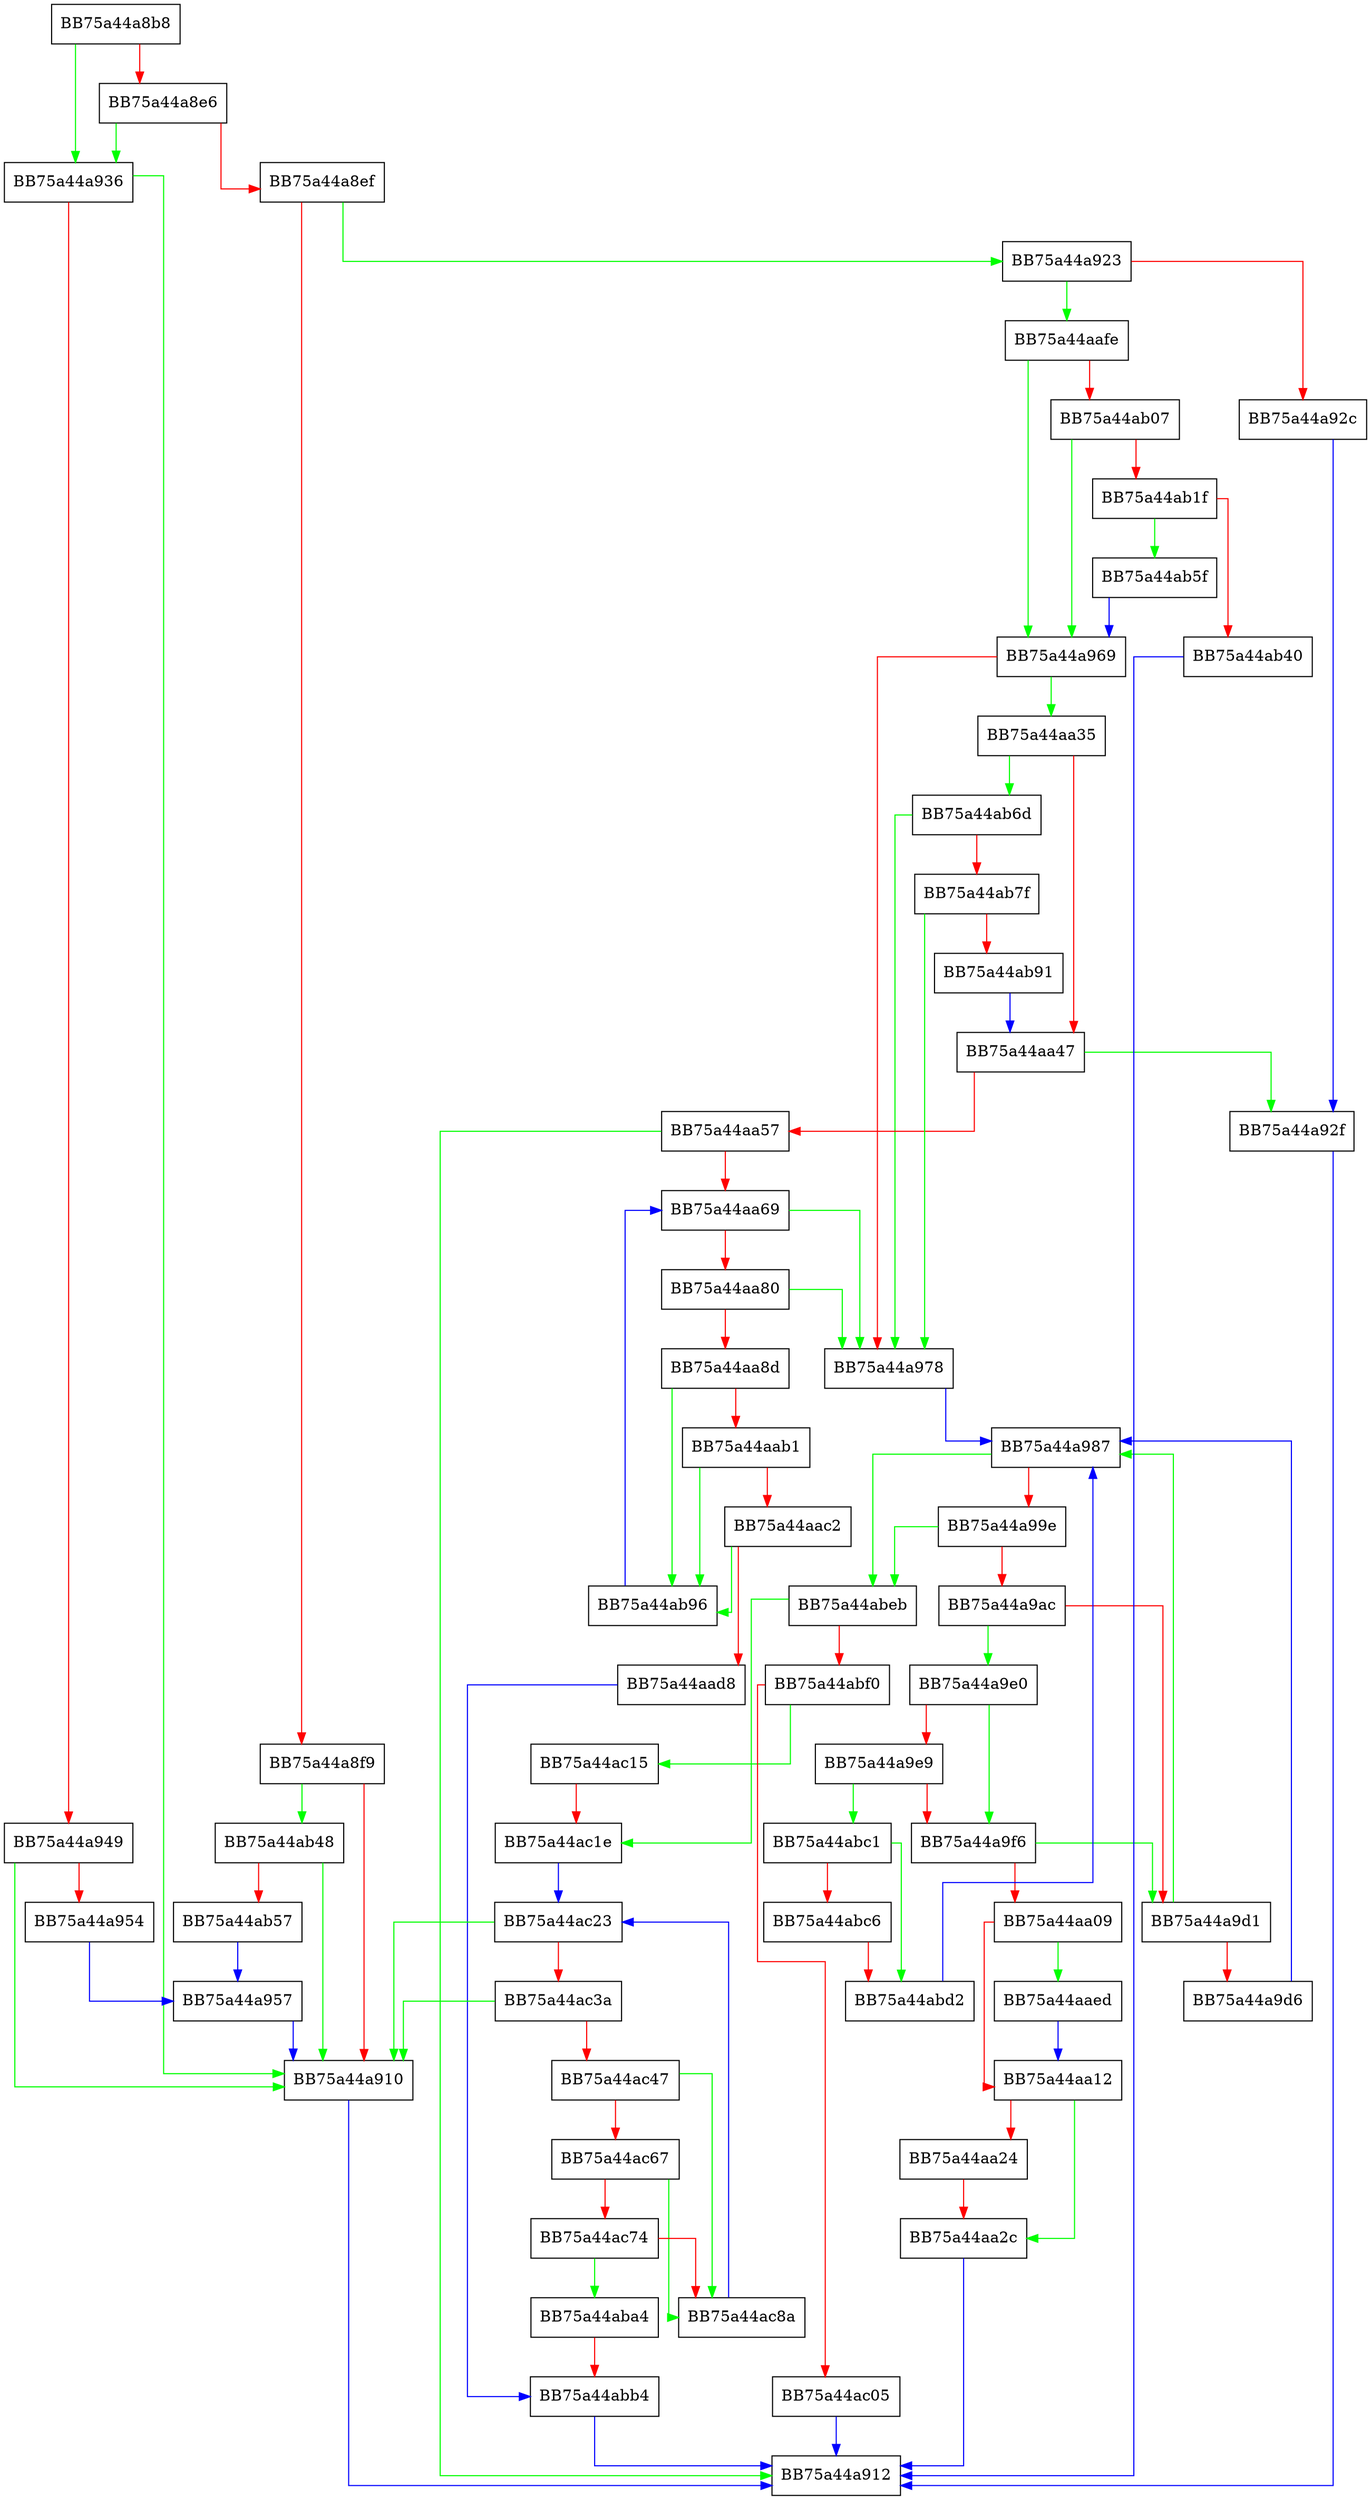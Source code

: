 digraph GetUserProfile {
  node [shape="box"];
  graph [splines=ortho];
  BB75a44a8b8 -> BB75a44a936 [color="green"];
  BB75a44a8b8 -> BB75a44a8e6 [color="red"];
  BB75a44a8e6 -> BB75a44a936 [color="green"];
  BB75a44a8e6 -> BB75a44a8ef [color="red"];
  BB75a44a8ef -> BB75a44a923 [color="green"];
  BB75a44a8ef -> BB75a44a8f9 [color="red"];
  BB75a44a8f9 -> BB75a44ab48 [color="green"];
  BB75a44a8f9 -> BB75a44a910 [color="red"];
  BB75a44a910 -> BB75a44a912 [color="blue"];
  BB75a44a923 -> BB75a44aafe [color="green"];
  BB75a44a923 -> BB75a44a92c [color="red"];
  BB75a44a92c -> BB75a44a92f [color="blue"];
  BB75a44a92f -> BB75a44a912 [color="blue"];
  BB75a44a936 -> BB75a44a910 [color="green"];
  BB75a44a936 -> BB75a44a949 [color="red"];
  BB75a44a949 -> BB75a44a910 [color="green"];
  BB75a44a949 -> BB75a44a954 [color="red"];
  BB75a44a954 -> BB75a44a957 [color="blue"];
  BB75a44a957 -> BB75a44a910 [color="blue"];
  BB75a44a969 -> BB75a44aa35 [color="green"];
  BB75a44a969 -> BB75a44a978 [color="red"];
  BB75a44a978 -> BB75a44a987 [color="blue"];
  BB75a44a987 -> BB75a44abeb [color="green"];
  BB75a44a987 -> BB75a44a99e [color="red"];
  BB75a44a99e -> BB75a44abeb [color="green"];
  BB75a44a99e -> BB75a44a9ac [color="red"];
  BB75a44a9ac -> BB75a44a9e0 [color="green"];
  BB75a44a9ac -> BB75a44a9d1 [color="red"];
  BB75a44a9d1 -> BB75a44a987 [color="green"];
  BB75a44a9d1 -> BB75a44a9d6 [color="red"];
  BB75a44a9d6 -> BB75a44a987 [color="blue"];
  BB75a44a9e0 -> BB75a44a9f6 [color="green"];
  BB75a44a9e0 -> BB75a44a9e9 [color="red"];
  BB75a44a9e9 -> BB75a44abc1 [color="green"];
  BB75a44a9e9 -> BB75a44a9f6 [color="red"];
  BB75a44a9f6 -> BB75a44a9d1 [color="green"];
  BB75a44a9f6 -> BB75a44aa09 [color="red"];
  BB75a44aa09 -> BB75a44aaed [color="green"];
  BB75a44aa09 -> BB75a44aa12 [color="red"];
  BB75a44aa12 -> BB75a44aa2c [color="green"];
  BB75a44aa12 -> BB75a44aa24 [color="red"];
  BB75a44aa24 -> BB75a44aa2c [color="red"];
  BB75a44aa2c -> BB75a44a912 [color="blue"];
  BB75a44aa35 -> BB75a44ab6d [color="green"];
  BB75a44aa35 -> BB75a44aa47 [color="red"];
  BB75a44aa47 -> BB75a44a92f [color="green"];
  BB75a44aa47 -> BB75a44aa57 [color="red"];
  BB75a44aa57 -> BB75a44a912 [color="green"];
  BB75a44aa57 -> BB75a44aa69 [color="red"];
  BB75a44aa69 -> BB75a44a978 [color="green"];
  BB75a44aa69 -> BB75a44aa80 [color="red"];
  BB75a44aa80 -> BB75a44a978 [color="green"];
  BB75a44aa80 -> BB75a44aa8d [color="red"];
  BB75a44aa8d -> BB75a44ab96 [color="green"];
  BB75a44aa8d -> BB75a44aab1 [color="red"];
  BB75a44aab1 -> BB75a44ab96 [color="green"];
  BB75a44aab1 -> BB75a44aac2 [color="red"];
  BB75a44aac2 -> BB75a44ab96 [color="green"];
  BB75a44aac2 -> BB75a44aad8 [color="red"];
  BB75a44aad8 -> BB75a44abb4 [color="blue"];
  BB75a44aaed -> BB75a44aa12 [color="blue"];
  BB75a44aafe -> BB75a44a969 [color="green"];
  BB75a44aafe -> BB75a44ab07 [color="red"];
  BB75a44ab07 -> BB75a44a969 [color="green"];
  BB75a44ab07 -> BB75a44ab1f [color="red"];
  BB75a44ab1f -> BB75a44ab5f [color="green"];
  BB75a44ab1f -> BB75a44ab40 [color="red"];
  BB75a44ab40 -> BB75a44a912 [color="blue"];
  BB75a44ab48 -> BB75a44a910 [color="green"];
  BB75a44ab48 -> BB75a44ab57 [color="red"];
  BB75a44ab57 -> BB75a44a957 [color="blue"];
  BB75a44ab5f -> BB75a44a969 [color="blue"];
  BB75a44ab6d -> BB75a44a978 [color="green"];
  BB75a44ab6d -> BB75a44ab7f [color="red"];
  BB75a44ab7f -> BB75a44a978 [color="green"];
  BB75a44ab7f -> BB75a44ab91 [color="red"];
  BB75a44ab91 -> BB75a44aa47 [color="blue"];
  BB75a44ab96 -> BB75a44aa69 [color="blue"];
  BB75a44aba4 -> BB75a44abb4 [color="red"];
  BB75a44abb4 -> BB75a44a912 [color="blue"];
  BB75a44abc1 -> BB75a44abd2 [color="green"];
  BB75a44abc1 -> BB75a44abc6 [color="red"];
  BB75a44abc6 -> BB75a44abd2 [color="red"];
  BB75a44abd2 -> BB75a44a987 [color="blue"];
  BB75a44abeb -> BB75a44ac1e [color="green"];
  BB75a44abeb -> BB75a44abf0 [color="red"];
  BB75a44abf0 -> BB75a44ac15 [color="green"];
  BB75a44abf0 -> BB75a44ac05 [color="red"];
  BB75a44ac05 -> BB75a44a912 [color="blue"];
  BB75a44ac15 -> BB75a44ac1e [color="red"];
  BB75a44ac1e -> BB75a44ac23 [color="blue"];
  BB75a44ac23 -> BB75a44a910 [color="green"];
  BB75a44ac23 -> BB75a44ac3a [color="red"];
  BB75a44ac3a -> BB75a44a910 [color="green"];
  BB75a44ac3a -> BB75a44ac47 [color="red"];
  BB75a44ac47 -> BB75a44ac8a [color="green"];
  BB75a44ac47 -> BB75a44ac67 [color="red"];
  BB75a44ac67 -> BB75a44ac8a [color="green"];
  BB75a44ac67 -> BB75a44ac74 [color="red"];
  BB75a44ac74 -> BB75a44aba4 [color="green"];
  BB75a44ac74 -> BB75a44ac8a [color="red"];
  BB75a44ac8a -> BB75a44ac23 [color="blue"];
}